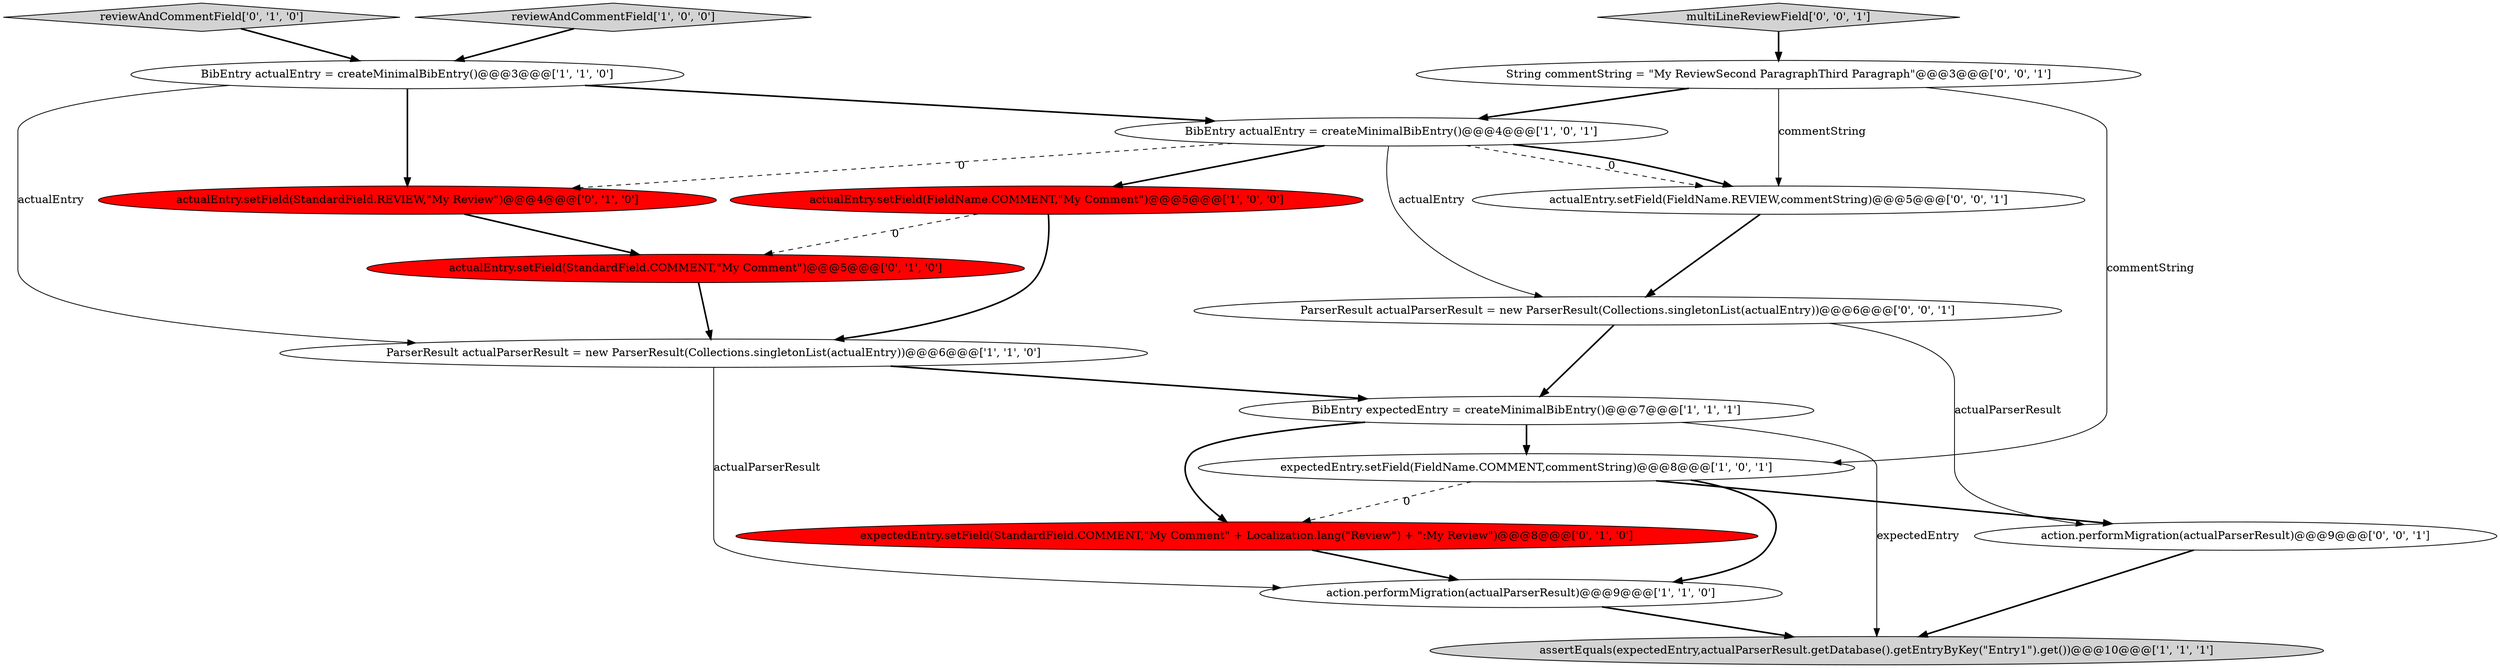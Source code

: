 digraph {
3 [style = filled, label = "BibEntry actualEntry = createMinimalBibEntry()@@@3@@@['1', '1', '0']", fillcolor = white, shape = ellipse image = "AAA0AAABBB1BBB"];
11 [style = filled, label = "actualEntry.setField(StandardField.COMMENT,\"My Comment\")@@@5@@@['0', '1', '0']", fillcolor = red, shape = ellipse image = "AAA1AAABBB2BBB"];
14 [style = filled, label = "actualEntry.setField(FieldName.REVIEW,commentString)@@@5@@@['0', '0', '1']", fillcolor = white, shape = ellipse image = "AAA0AAABBB3BBB"];
1 [style = filled, label = "assertEquals(expectedEntry,actualParserResult.getDatabase().getEntryByKey(\"Entry1\").get())@@@10@@@['1', '1', '1']", fillcolor = lightgray, shape = ellipse image = "AAA0AAABBB1BBB"];
0 [style = filled, label = "ParserResult actualParserResult = new ParserResult(Collections.singletonList(actualEntry))@@@6@@@['1', '1', '0']", fillcolor = white, shape = ellipse image = "AAA0AAABBB1BBB"];
7 [style = filled, label = "BibEntry actualEntry = createMinimalBibEntry()@@@4@@@['1', '0', '1']", fillcolor = white, shape = ellipse image = "AAA0AAABBB1BBB"];
9 [style = filled, label = "expectedEntry.setField(StandardField.COMMENT,\"My Comment\" + Localization.lang(\"Review\") + \":My Review\")@@@8@@@['0', '1', '0']", fillcolor = red, shape = ellipse image = "AAA1AAABBB2BBB"];
6 [style = filled, label = "action.performMigration(actualParserResult)@@@9@@@['1', '1', '0']", fillcolor = white, shape = ellipse image = "AAA0AAABBB1BBB"];
10 [style = filled, label = "reviewAndCommentField['0', '1', '0']", fillcolor = lightgray, shape = diamond image = "AAA0AAABBB2BBB"];
17 [style = filled, label = "multiLineReviewField['0', '0', '1']", fillcolor = lightgray, shape = diamond image = "AAA0AAABBB3BBB"];
8 [style = filled, label = "expectedEntry.setField(FieldName.COMMENT,commentString)@@@8@@@['1', '0', '1']", fillcolor = white, shape = ellipse image = "AAA0AAABBB1BBB"];
16 [style = filled, label = "action.performMigration(actualParserResult)@@@9@@@['0', '0', '1']", fillcolor = white, shape = ellipse image = "AAA0AAABBB3BBB"];
5 [style = filled, label = "BibEntry expectedEntry = createMinimalBibEntry()@@@7@@@['1', '1', '1']", fillcolor = white, shape = ellipse image = "AAA0AAABBB1BBB"];
2 [style = filled, label = "reviewAndCommentField['1', '0', '0']", fillcolor = lightgray, shape = diamond image = "AAA0AAABBB1BBB"];
12 [style = filled, label = "actualEntry.setField(StandardField.REVIEW,\"My Review\")@@@4@@@['0', '1', '0']", fillcolor = red, shape = ellipse image = "AAA1AAABBB2BBB"];
15 [style = filled, label = "String commentString = \"My ReviewSecond ParagraphThird Paragraph\"@@@3@@@['0', '0', '1']", fillcolor = white, shape = ellipse image = "AAA0AAABBB3BBB"];
13 [style = filled, label = "ParserResult actualParserResult = new ParserResult(Collections.singletonList(actualEntry))@@@6@@@['0', '0', '1']", fillcolor = white, shape = ellipse image = "AAA0AAABBB3BBB"];
4 [style = filled, label = "actualEntry.setField(FieldName.COMMENT,\"My Comment\")@@@5@@@['1', '0', '0']", fillcolor = red, shape = ellipse image = "AAA1AAABBB1BBB"];
8->16 [style = bold, label=""];
5->8 [style = bold, label=""];
0->6 [style = solid, label="actualParserResult"];
5->1 [style = solid, label="expectedEntry"];
15->7 [style = bold, label=""];
5->9 [style = bold, label=""];
15->14 [style = solid, label="commentString"];
7->14 [style = dashed, label="0"];
2->3 [style = bold, label=""];
12->11 [style = bold, label=""];
10->3 [style = bold, label=""];
8->6 [style = bold, label=""];
13->16 [style = solid, label="actualParserResult"];
7->4 [style = bold, label=""];
3->12 [style = bold, label=""];
15->8 [style = solid, label="commentString"];
7->13 [style = solid, label="actualEntry"];
9->6 [style = bold, label=""];
4->0 [style = bold, label=""];
7->14 [style = bold, label=""];
8->9 [style = dashed, label="0"];
6->1 [style = bold, label=""];
11->0 [style = bold, label=""];
3->7 [style = bold, label=""];
16->1 [style = bold, label=""];
3->0 [style = solid, label="actualEntry"];
17->15 [style = bold, label=""];
13->5 [style = bold, label=""];
7->12 [style = dashed, label="0"];
14->13 [style = bold, label=""];
4->11 [style = dashed, label="0"];
0->5 [style = bold, label=""];
}
